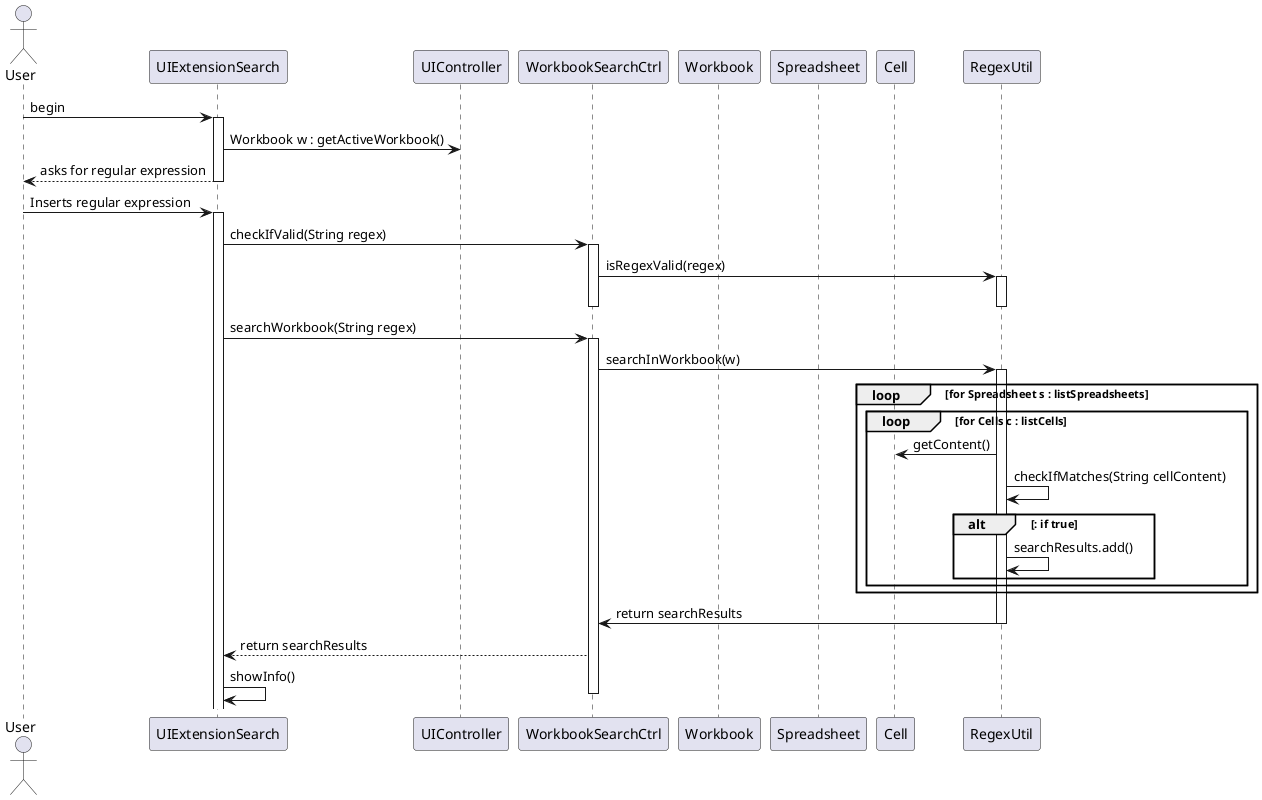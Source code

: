@startuml 

    actor User 
    participant "UIExtensionSearch" as UI
    participant "UIController" as UIctrl
    participant "WorkbookSearchCtrl" as ctrl
    participant "Workbook" as WBOOK
    participant "Spreadsheet" as sheet
    participant "Cell" as cll
    participant "RegexUtil" as util

    User -> UI : begin
    activate UI 
    UI -> UIctrl : Workbook w : getActiveWorkbook()
    User <-- UI : asks for regular expression
    deactivate ctrl
    deactivate UI
    User -> UI : Inserts regular expression
    activate UI
    UI -> ctrl : checkIfValid(String regex)
    activate ctrl
   
    ctrl -> util : isRegexValid(regex)
    activate util
 deactivate ctrl
    deactivate util

    UI -> ctrl : searchWorkbook(String regex)
    activate ctrl
    ctrl -> util : searchInWorkbook(w)
    activate util
    
    loop for Spreadsheet s : listSpreadsheets
    loop for Cells c : listCells
    util -> cll : getContent()
    util -> util : checkIfMatches(String cellContent)
   
    alt : if true
    util -> util : searchResults.add()
    end
    end
    end
    util -> ctrl : return searchResults
    deactivate util
    UI <-- ctrl : return searchResults
    UI -> UI : showInfo()
    deactivate ctrl
    
@enduml
